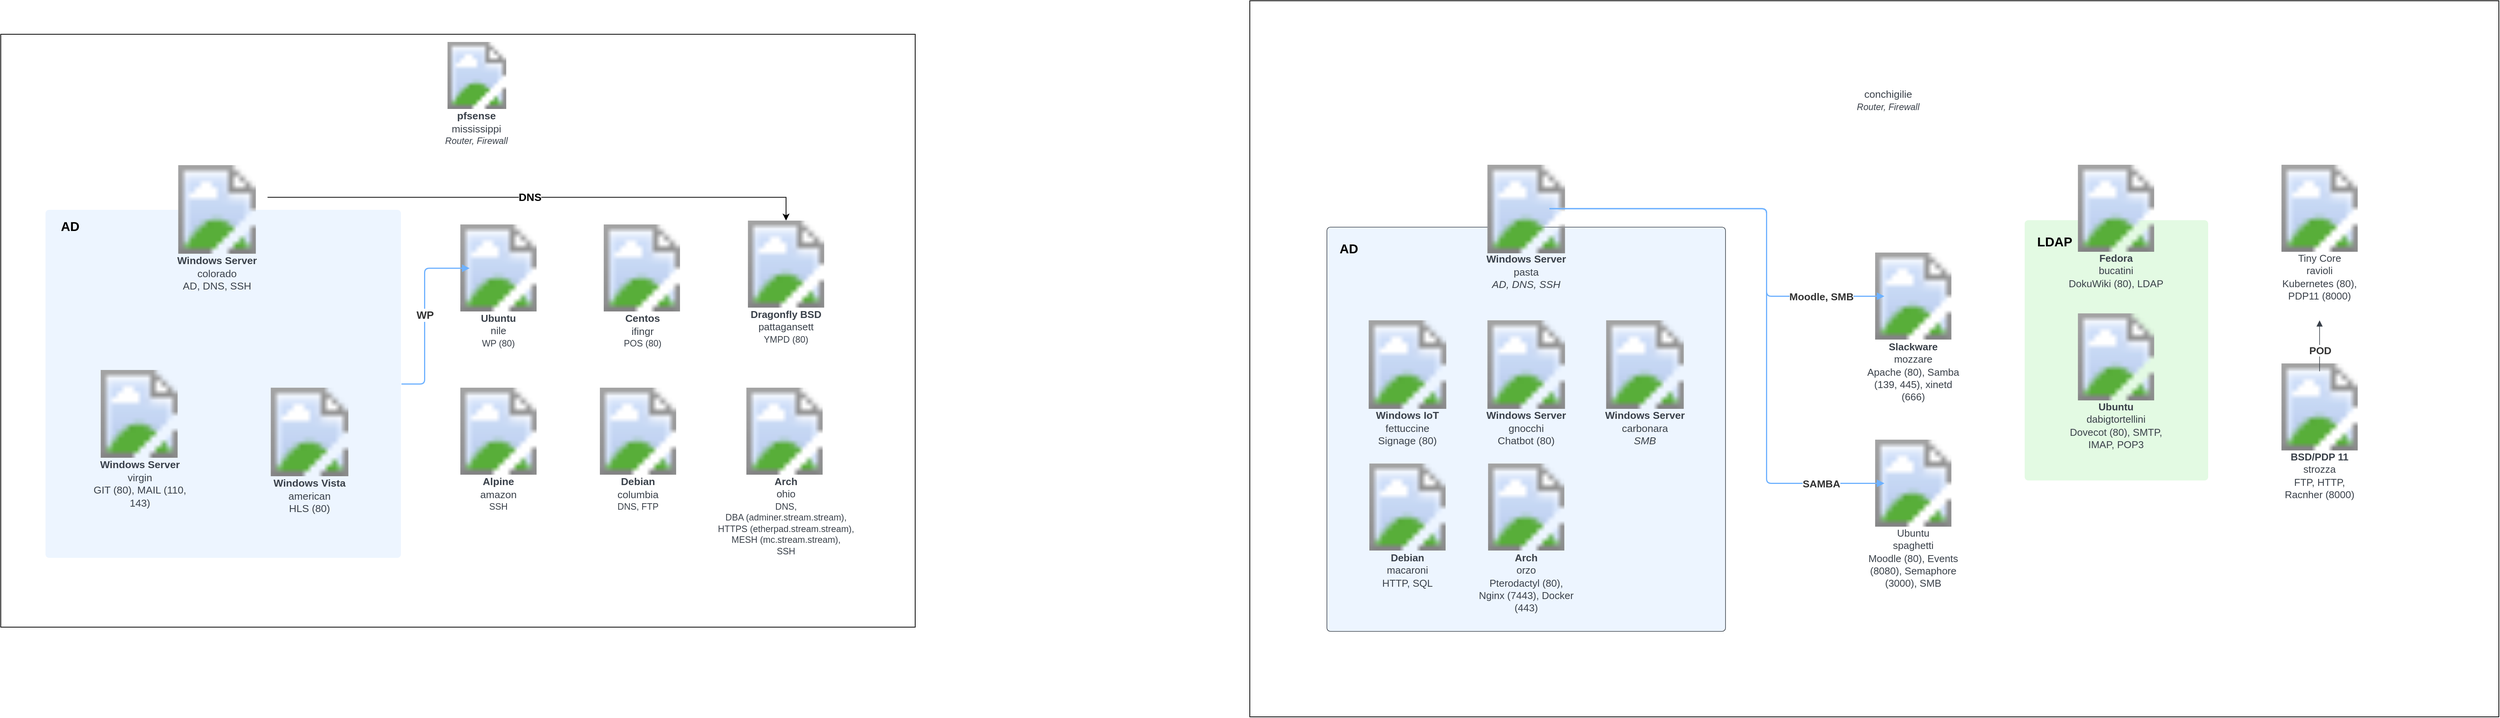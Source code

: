 <mxfile version="24.1.0" type="google">
  <diagram name="Page-1" id="l1MYKwUFl0Tak1yYC2Sv">
    <mxGraphModel grid="1" page="1" gridSize="10" guides="1" tooltips="1" connect="1" arrows="1" fold="1" pageScale="1" pageWidth="850" pageHeight="1100" math="0" shadow="0">
      <root>
        <mxCell id="0" />
        <mxCell id="1" parent="0" />
        <mxCell id="mIm6EUIqGohMJxI4sFbM-123" value="" style="rounded=0;whiteSpace=wrap;html=1;" vertex="1" parent="1">
          <mxGeometry x="1800" y="40" width="1620" height="930" as="geometry" />
        </mxCell>
        <mxCell id="mIm6EUIqGohMJxI4sFbM-73" value="" style="rounded=0;whiteSpace=wrap;html=1;" vertex="1" parent="1">
          <mxGeometry x="180" y="83.5" width="1186" height="770" as="geometry" />
        </mxCell>
        <mxCell id="mIm6EUIqGohMJxI4sFbM-37" value="" style="html=1;overflow=block;blockSpacing=1;whiteSpace=wrap;fontSize=13;spacing=3.8;strokeColor=#unset;fillOpacity=100;rounded=1;absoluteArcSize=1;arcSize=9;fillColor=#edf5ff;strokeWidth=NaN;lucidId=cGmmUb.Q~lMB;" vertex="1" parent="1">
          <mxGeometry x="238" y="311.5" width="461" height="452" as="geometry" />
        </mxCell>
        <mxCell id="EW_ezvBBB1lhQJqXOlaR-1" style="edgeStyle=orthogonalEdgeStyle;rounded=0;orthogonalLoop=1;jettySize=auto;html=1;exitX=1;exitY=0.25;exitDx=0;exitDy=0;entryX=0.5;entryY=0;entryDx=0;entryDy=0;" edge="1" parent="1" source="mIm6EUIqGohMJxI4sFbM-38" target="mIm6EUIqGohMJxI4sFbM-51">
          <mxGeometry relative="1" as="geometry" />
        </mxCell>
        <mxCell id="EW_ezvBBB1lhQJqXOlaR-2" value="&lt;b&gt;&lt;font style=&quot;font-size: 14px;&quot;&gt;DNS&lt;/font&gt;&lt;/b&gt;" style="edgeLabel;html=1;align=center;verticalAlign=middle;resizable=0;points=[];" connectable="0" vertex="1" parent="EW_ezvBBB1lhQJqXOlaR-1">
          <mxGeometry x="0.204" y="1" relative="1" as="geometry">
            <mxPoint x="-83" as="offset" />
          </mxGeometry>
        </mxCell>
        <mxCell id="mIm6EUIqGohMJxI4sFbM-38" value="" style="group;dropTarget=0;pointerEvents=0;" vertex="1" parent="1">
          <mxGeometry x="395" y="253.5" width="131" height="167" as="geometry" />
        </mxCell>
        <mxCell id="mIm6EUIqGohMJxI4sFbM-39" value="" style="html=1;overflow=block;blockSpacing=1;whiteSpace=wrap;shape=image;fontSize=13;spacing=0;strokeColor=none;strokeOpacity=100;strokeWidth=0;image=https://images.lucid.app/images/dc021154-a30a-4937-96f8-0cad16ae47d5/content;lucidId=B6lmZ5Xwj5A8;" vertex="1" parent="mIm6EUIqGohMJxI4sFbM-38">
          <mxGeometry width="131" height="115" as="geometry" />
        </mxCell>
        <mxCell id="mIm6EUIqGohMJxI4sFbM-40" value="&lt;div style=&quot;display: flex; justify-content: center; text-align: center; align-items: baseline; font-size: 0; line-height: 1.25;margin-top: -2px;&quot;&gt;&lt;span&gt;&lt;span style=&quot;font-size:13.3px;color:#3a414a;font-weight: bold;&quot;&gt;Windows Server&lt;/span&gt;&lt;span style=&quot;font-size:13.3px;color:#3a414a;&quot;&gt;&#xa;colorado&#xa;AD, DNS, SSH&lt;/span&gt;&lt;/span&gt;&lt;/div&gt;" style="html=1;overflow=block;blockSpacing=1;whiteSpace=wrap;fontSize=13;spacing=3.8;verticalAlign=top;strokeOpacity=0;fillOpacity=0;rounded=1;absoluteArcSize=1;arcSize=9;fillColor=#ffffff;strokeWidth=0.8;lucidId=B6lmOZY2hq~y;" vertex="1" parent="mIm6EUIqGohMJxI4sFbM-38">
          <mxGeometry y="115" width="131" height="52" as="geometry" />
        </mxCell>
        <mxCell id="mIm6EUIqGohMJxI4sFbM-41" value="" style="group;dropTarget=0;pointerEvents=0;" vertex="1" parent="1">
          <mxGeometry x="760" y="542.5" width="131" height="161" as="geometry" />
        </mxCell>
        <mxCell id="mIm6EUIqGohMJxI4sFbM-42" value="" style="html=1;overflow=block;blockSpacing=1;whiteSpace=wrap;shape=image;fontSize=13;spacing=0;strokeColor=none;strokeOpacity=100;strokeWidth=0;image=https://images.lucid.app/images/91c4b6ea-997c-4d07-97c4-81079ea82faa/content;lucidId=H6lmYAxgV47b;" vertex="1" parent="mIm6EUIqGohMJxI4sFbM-41">
          <mxGeometry width="131" height="113" as="geometry" />
        </mxCell>
        <mxCell id="mIm6EUIqGohMJxI4sFbM-43" value="&lt;div style=&quot;display: flex; justify-content: center; text-align: center; align-items: baseline; font-size: 0; line-height: 1.25;margin-top: -2px;&quot;&gt;&lt;span&gt;&lt;span style=&quot;font-size:13.3px;color:#3a414a;font-weight: bold;&quot;&gt;Alpine&lt;/span&gt;&lt;span style=&quot;font-size:13.3px;color:#3a414a;&quot;&gt;&#xa;amazon&#xa;&lt;/span&gt;&lt;span style=&quot;font-size:11.7px;color:#3a414a;&quot;&gt;SSH&lt;/span&gt;&lt;/span&gt;&lt;/div&gt;" style="html=1;overflow=block;blockSpacing=1;whiteSpace=wrap;fontSize=13;spacing=3.8;verticalAlign=top;strokeOpacity=0;fillOpacity=0;rounded=1;absoluteArcSize=1;arcSize=9;fillColor=#ffffff;strokeWidth=0.8;lucidId=H6lm44Lu8xfH;" vertex="1" parent="mIm6EUIqGohMJxI4sFbM-41">
          <mxGeometry x="25" y="113" width="81" height="48" as="geometry" />
        </mxCell>
        <mxCell id="mIm6EUIqGohMJxI4sFbM-44" value="" style="group;dropTarget=0;pointerEvents=0;" vertex="1" parent="1">
          <mxGeometry x="515" y="542.5" width="131" height="167" as="geometry" />
        </mxCell>
        <mxCell id="mIm6EUIqGohMJxI4sFbM-45" value="" style="html=1;overflow=block;blockSpacing=1;whiteSpace=wrap;shape=image;fontSize=13;spacing=0;strokeColor=none;strokeOpacity=100;strokeWidth=0;image=https://images.lucid.app/images/dc021154-a30a-4937-96f8-0cad16ae47d5/content;lucidId=o-lmshg_1yND;" vertex="1" parent="mIm6EUIqGohMJxI4sFbM-44">
          <mxGeometry width="131" height="115" as="geometry" />
        </mxCell>
        <mxCell id="mIm6EUIqGohMJxI4sFbM-46" value="&lt;div style=&quot;display: flex; justify-content: center; text-align: center; align-items: baseline; font-size: 0; line-height: 1.25;margin-top: -2px;&quot;&gt;&lt;span&gt;&lt;span style=&quot;font-size:13.3px;color:#3a414a;font-weight: bold;&quot;&gt;Windows Vista&lt;/span&gt;&lt;span style=&quot;font-size:13.3px;color:#3a414a;&quot;&gt;&#xa;american&#xa;HLS (80)&lt;/span&gt;&lt;/span&gt;&lt;/div&gt;" style="html=1;overflow=block;blockSpacing=1;whiteSpace=wrap;fontSize=13;spacing=3.8;verticalAlign=top;strokeOpacity=0;fillOpacity=0;rounded=1;absoluteArcSize=1;arcSize=9;fillColor=#ffffff;strokeWidth=0.8;lucidId=o-lmY.aB.jDT;" vertex="1" parent="mIm6EUIqGohMJxI4sFbM-44">
          <mxGeometry y="115" width="131" height="52" as="geometry" />
        </mxCell>
        <mxCell id="mIm6EUIqGohMJxI4sFbM-47" value="" style="group;dropTarget=0;pointerEvents=0;" vertex="1" parent="1">
          <mxGeometry x="293" y="519.5" width="135" height="184" as="geometry" />
        </mxCell>
        <mxCell id="mIm6EUIqGohMJxI4sFbM-48" value="" style="html=1;overflow=block;blockSpacing=1;whiteSpace=wrap;shape=image;fontSize=13;spacing=0;strokeColor=none;strokeOpacity=100;strokeWidth=0;image=https://images.lucid.app/images/dc021154-a30a-4937-96f8-0cad16ae47d5/content;lucidId=f_lmRfd5PY4q;" vertex="1" parent="mIm6EUIqGohMJxI4sFbM-47">
          <mxGeometry x="1" width="131" height="114" as="geometry" />
        </mxCell>
        <mxCell id="mIm6EUIqGohMJxI4sFbM-49" value="&lt;div style=&quot;display: flex; justify-content: center; text-align: center; align-items: baseline; font-size: 0; line-height: 1.25;margin-top: -2px;&quot;&gt;&lt;span&gt;&lt;span style=&quot;font-size:13.3px;color:#3a414a;font-weight: bold;&quot;&gt;Windows Server&lt;/span&gt;&lt;span style=&quot;font-size:13.3px;color:#3a414a;&quot;&gt;&#xa;virgin&#xa;GIT (80), MAIL (110, 143)&lt;/span&gt;&lt;/span&gt;&lt;/div&gt;" style="html=1;overflow=block;blockSpacing=1;whiteSpace=wrap;fontSize=13;spacing=3.8;verticalAlign=top;strokeOpacity=0;fillOpacity=0;rounded=1;absoluteArcSize=1;arcSize=9;fillColor=#ffffff;strokeWidth=0.8;lucidId=f_lmMNOt8sT.;" vertex="1" parent="mIm6EUIqGohMJxI4sFbM-47">
          <mxGeometry y="114" width="135" height="70" as="geometry" />
        </mxCell>
        <mxCell id="mIm6EUIqGohMJxI4sFbM-50" value="" style="group;dropTarget=0;pointerEvents=0;" vertex="1" parent="1">
          <mxGeometry x="1133" y="325.5" width="131" height="161" as="geometry" />
        </mxCell>
        <mxCell id="mIm6EUIqGohMJxI4sFbM-51" value="" style="html=1;overflow=block;blockSpacing=1;whiteSpace=wrap;shape=image;fontSize=13;spacing=0;strokeColor=none;strokeOpacity=100;strokeWidth=0;image=https://images.lucid.app/images/91c4b6ea-997c-4d07-97c4-81079ea82faa/content;lucidId=wdmmYmO8Vi_E;" vertex="1" parent="mIm6EUIqGohMJxI4sFbM-50">
          <mxGeometry width="131" height="113" as="geometry" />
        </mxCell>
        <mxCell id="mIm6EUIqGohMJxI4sFbM-52" value="&lt;div style=&quot;display: flex; justify-content: center; text-align: center; align-items: baseline; font-size: 0; line-height: 1.25;margin-top: -2px;&quot;&gt;&lt;span&gt;&lt;span style=&quot;font-size:13px;color:#3a414a;font-weight: bold;&quot;&gt;Dragonfly BSD&lt;/span&gt;&lt;span style=&quot;font-size:13px;color:#3a414a;&quot;&gt;&#xa;pattagansett&#xa;&lt;/span&gt;&lt;span style=&quot;font-size:11.7px;color:#3a414a;&quot;&gt;YMPD (80)&lt;/span&gt;&lt;/span&gt;&lt;/div&gt;" style="html=1;overflow=block;blockSpacing=1;whiteSpace=wrap;fontSize=13;spacing=3.8;verticalAlign=top;strokeOpacity=0;fillOpacity=0;rounded=1;absoluteArcSize=1;arcSize=9;fillColor=#ffffff;strokeWidth=0.8;lucidId=wdmm5~8r8KX8;" vertex="1" parent="mIm6EUIqGohMJxI4sFbM-50">
          <mxGeometry y="113" width="131" height="48" as="geometry" />
        </mxCell>
        <mxCell id="mIm6EUIqGohMJxI4sFbM-53" value="" style="group;dropTarget=0;pointerEvents=0;" vertex="1" parent="1">
          <mxGeometry x="760" y="330.5" width="131" height="167" as="geometry" />
        </mxCell>
        <mxCell id="mIm6EUIqGohMJxI4sFbM-54" value="" style="html=1;overflow=block;blockSpacing=1;whiteSpace=wrap;shape=image;fontSize=13;spacing=0;strokeColor=none;strokeOpacity=100;strokeWidth=0;image=https://images.lucid.app/images/91c4b6ea-997c-4d07-97c4-81079ea82faa/content;lucidId=xemmIetVT-po;" vertex="1" parent="mIm6EUIqGohMJxI4sFbM-53">
          <mxGeometry width="131" height="113" as="geometry" />
        </mxCell>
        <mxCell id="mIm6EUIqGohMJxI4sFbM-55" value="&lt;div style=&quot;display: flex; justify-content: center; text-align: center; align-items: baseline; font-size: 0; line-height: 1.25;margin-top: -2px;&quot;&gt;&lt;span&gt;&lt;span style=&quot;font-size:13px;color:#3a414a;font-weight: bold;&quot;&gt;Ubuntu&lt;/span&gt;&lt;span style=&quot;font-size:13px;color:#3a414a;&quot;&gt;&#xa;nile&#xa;&lt;/span&gt;&lt;span style=&quot;font-size:11.7px;color:#3a414a;&quot;&gt;WP (80)&lt;/span&gt;&lt;/span&gt;&lt;/div&gt;" style="html=1;overflow=block;blockSpacing=1;whiteSpace=wrap;fontSize=13;spacing=3.8;verticalAlign=top;strokeOpacity=0;fillOpacity=0;rounded=1;absoluteArcSize=1;arcSize=9;fillColor=#ffffff;strokeWidth=0.8;lucidId=xemmTdn5TXJ3;" vertex="1" parent="mIm6EUIqGohMJxI4sFbM-53">
          <mxGeometry y="113" width="131" height="54" as="geometry" />
        </mxCell>
        <mxCell id="mIm6EUIqGohMJxI4sFbM-56" value="" style="group;dropTarget=0;pointerEvents=0;" vertex="1" parent="1">
          <mxGeometry x="1106" y="542.5" width="185" height="217" as="geometry" />
        </mxCell>
        <mxCell id="mIm6EUIqGohMJxI4sFbM-57" value="" style="html=1;overflow=block;blockSpacing=1;whiteSpace=wrap;shape=image;fontSize=13;spacing=0;strokeColor=none;strokeOpacity=100;strokeWidth=0;image=https://images.lucid.app/images/91c4b6ea-997c-4d07-97c4-81079ea82faa/content;lucidId=fhmmyk5zoMrJ;" vertex="1" parent="mIm6EUIqGohMJxI4sFbM-56">
          <mxGeometry x="25" width="131" height="113" as="geometry" />
        </mxCell>
        <mxCell id="mIm6EUIqGohMJxI4sFbM-58" value="&lt;div style=&quot;display: flex; justify-content: center; text-align: center; align-items: baseline; font-size: 0; line-height: 1.25;margin-top: -2px;&quot;&gt;&lt;span&gt;&lt;span style=&quot;font-size:13px;color:#3a414a;font-weight: bold;&quot;&gt;Arch&lt;/span&gt;&lt;span style=&quot;font-size:13px;color:#3a414a;&quot;&gt;&#xa;ohio&#xa;&lt;/span&gt;&lt;span style=&quot;font-size:11.7px;color:#3a414a;&quot;&gt;DNS, &#xa;DBA (adminer.stream.stream),&#xa;HTTPS (etherpad.stream.stream),&#xa;MESH (mc.stream.stream),&#xa;SSH&lt;/span&gt;&lt;/span&gt;&lt;/div&gt;" style="html=1;overflow=block;blockSpacing=1;whiteSpace=wrap;fontSize=13;spacing=3.8;verticalAlign=top;strokeOpacity=0;fillOpacity=0;rounded=1;absoluteArcSize=1;arcSize=9;fillColor=#ffffff;strokeWidth=0.8;lucidId=fhmmklP7y3FV;" vertex="1" parent="mIm6EUIqGohMJxI4sFbM-56">
          <mxGeometry y="113" width="185" height="104" as="geometry" />
        </mxCell>
        <mxCell id="mIm6EUIqGohMJxI4sFbM-59" value="" style="group;dropTarget=0;pointerEvents=0;" vertex="1" parent="1">
          <mxGeometry x="941" y="542.5" width="131" height="161" as="geometry" />
        </mxCell>
        <mxCell id="mIm6EUIqGohMJxI4sFbM-60" value="" style="html=1;overflow=block;blockSpacing=1;whiteSpace=wrap;shape=image;fontSize=13;spacing=0;strokeColor=none;strokeOpacity=100;strokeWidth=0;image=https://images.lucid.app/images/91c4b6ea-997c-4d07-97c4-81079ea82faa/content;lucidId=PjmmM5_0Nb3F;" vertex="1" parent="mIm6EUIqGohMJxI4sFbM-59">
          <mxGeometry width="131" height="113" as="geometry" />
        </mxCell>
        <mxCell id="mIm6EUIqGohMJxI4sFbM-61" value="&lt;div style=&quot;display: flex; justify-content: center; text-align: center; align-items: baseline; font-size: 0; line-height: 1.25;margin-top: -2px;&quot;&gt;&lt;span&gt;&lt;span style=&quot;font-size:13.3px;color:#3a414a;font-weight: bold;&quot;&gt;Debian&lt;/span&gt;&lt;span style=&quot;font-size:13.3px;color:#3a414a;&quot;&gt;&#xa;columbia&#xa;&lt;/span&gt;&lt;span style=&quot;font-size:11.7px;color:#3a414a;&quot;&gt;DNS, FTP&#xa;&lt;/span&gt;&lt;/span&gt;&lt;/div&gt;" style="html=1;overflow=block;blockSpacing=1;whiteSpace=wrap;fontSize=13;spacing=3.8;verticalAlign=top;strokeOpacity=0;fillOpacity=0;rounded=1;absoluteArcSize=1;arcSize=9;fillColor=#ffffff;strokeWidth=0.8;lucidId=Pjmm7CX~xBqY;" vertex="1" parent="mIm6EUIqGohMJxI4sFbM-59">
          <mxGeometry x="25" y="113" width="81" height="48" as="geometry" />
        </mxCell>
        <mxCell id="mIm6EUIqGohMJxI4sFbM-62" value="" style="group;dropTarget=0;pointerEvents=0;" vertex="1" parent="1">
          <mxGeometry x="946" y="330.5" width="131" height="165" as="geometry" />
        </mxCell>
        <mxCell id="mIm6EUIqGohMJxI4sFbM-63" value="" style="html=1;overflow=block;blockSpacing=1;whiteSpace=wrap;shape=image;fontSize=13;spacing=0;strokeColor=none;strokeOpacity=100;strokeWidth=0;image=https://images.lucid.app/images/91c4b6ea-997c-4d07-97c4-81079ea82faa/content;lucidId=Vkmm6EN2Of~O;" vertex="1" parent="mIm6EUIqGohMJxI4sFbM-62">
          <mxGeometry width="131" height="113" as="geometry" />
        </mxCell>
        <mxCell id="mIm6EUIqGohMJxI4sFbM-64" value="&lt;div style=&quot;display: flex; justify-content: center; text-align: center; align-items: baseline; font-size: 0; line-height: 1.25;margin-top: -2px;&quot;&gt;&lt;span&gt;&lt;span style=&quot;font-size:13.3px;color:#3a414a;font-weight: bold;&quot;&gt;Centos&lt;/span&gt;&lt;span style=&quot;font-size:13.3px;color:#3a414a;&quot;&gt;&#xa;ifingr&#xa;&lt;/span&gt;&lt;span style=&quot;font-size:11.7px;color:#3a414a;&quot;&gt;POS (80)&#xa;&lt;/span&gt;&lt;/span&gt;&lt;/div&gt;" style="html=1;overflow=block;blockSpacing=1;whiteSpace=wrap;fontSize=13;spacing=3.8;verticalAlign=top;strokeOpacity=0;fillOpacity=0;rounded=1;absoluteArcSize=1;arcSize=9;fillColor=#ffffff;strokeWidth=0.8;lucidId=VkmmVUXtPqTQ;" vertex="1" parent="mIm6EUIqGohMJxI4sFbM-62">
          <mxGeometry x="26" y="113" width="81" height="52" as="geometry" />
        </mxCell>
        <mxCell id="mIm6EUIqGohMJxI4sFbM-65" value="" style="html=1;jettySize=18;whiteSpace=wrap;overflow=block;blockSpacing=1;fontSize=13;strokeColor=#6db1ff;strokeOpacity=100;strokeWidth=1.5;rounded=1;arcSize=12;edgeStyle=orthogonalEdgeStyle;startArrow=none;endArrow=block;endFill=1;exitX=1.001;exitY=0.5;exitPerimeter=0;entryX=0.213;entryY=0.501;entryPerimeter=0;lucidId=jHmmpaZmotzS;" edge="1" parent="1" source="mIm6EUIqGohMJxI4sFbM-37" target="mIm6EUIqGohMJxI4sFbM-54">
          <mxGeometry width="100" height="100" relative="1" as="geometry">
            <Array as="points" />
          </mxGeometry>
        </mxCell>
        <mxCell id="mIm6EUIqGohMJxI4sFbM-66" value="&lt;font style=&quot;font-size: 14px;&quot;&gt;WP&lt;/font&gt;" style="text;html=1;resizable=0;labelBackgroundColor=default;align=center;verticalAlign=middle;fontStyle=1;fontColor=#333333;fontSize=13.3;" vertex="1" parent="mIm6EUIqGohMJxI4sFbM-65">
          <mxGeometry relative="1" as="geometry" />
        </mxCell>
        <mxCell id="mIm6EUIqGohMJxI4sFbM-67" value="AD" style="html=1;overflow=block;blockSpacing=1;whiteSpace=wrap;fontSize=16.7;fontStyle=1;spacing=3.8;strokeOpacity=0;fillOpacity=0;rounded=1;absoluteArcSize=1;arcSize=9;fillColor=#ffffff;strokeWidth=NaN;lucidId=zJmmRtTm_c3-;" vertex="1" parent="1">
          <mxGeometry x="180" y="311.5" width="180" height="45" as="geometry" />
        </mxCell>
        <mxCell id="mIm6EUIqGohMJxI4sFbM-70" value="" style="group;dropTarget=0;pointerEvents=0;" vertex="1" parent="1">
          <mxGeometry x="729" y="93.5" width="137" height="161" as="geometry" />
        </mxCell>
        <mxCell id="mIm6EUIqGohMJxI4sFbM-71" value="&lt;div style=&quot;display: flex; justify-content: center; text-align: center; align-items: baseline; font-size: 0; line-height: 1.25;margin-top: -2px;&quot;&gt;&lt;span&gt;&lt;span style=&quot;font-size:13.3px;color:#3a414a;font-weight: bold;&quot;&gt;pfsense&lt;/span&gt;&lt;span style=&quot;font-size:13.3px;color:#3a414a;&quot;&gt;&#xa;mississippi&#xa;&lt;/span&gt;&lt;span style=&quot;font-size:11.7px;color:#3a414a;font-style: italic;&quot;&gt;Router, Firewall&lt;/span&gt;&lt;/span&gt;&lt;/div&gt;" style="html=1;overflow=block;blockSpacing=1;whiteSpace=wrap;fontSize=13;spacing=3.8;verticalAlign=top;strokeOpacity=0;fillOpacity=0;rounded=1;absoluteArcSize=1;arcSize=9;fillColor=#ffffff;strokeWidth=0.8;lucidId=M_mmJrq~gnT0;" vertex="1" parent="mIm6EUIqGohMJxI4sFbM-70">
          <mxGeometry x="19" y="87" width="98" height="74" as="geometry" />
        </mxCell>
        <mxCell id="mIm6EUIqGohMJxI4sFbM-72" value="" style="html=1;overflow=block;blockSpacing=1;whiteSpace=wrap;shape=image;fontSize=13;spacing=0;strokeColor=none;strokeOpacity=100;rounded=1;absoluteArcSize=1;arcSize=9;strokeWidth=0;image=https://images.lucid.app/images/3e38f38b-11e7-4189-be11-bf9062a2b847/content;lucidId=M_mmfb_oXvrs;" vertex="1" parent="mIm6EUIqGohMJxI4sFbM-70">
          <mxGeometry width="137" height="87" as="geometry" />
        </mxCell>
        <mxCell id="mIm6EUIqGohMJxI4sFbM-74" value="" style="html=1;overflow=block;blockSpacing=1;whiteSpace=wrap;fontSize=13;spacing=3.8;strokeColor=#unset;fillOpacity=100;rounded=1;absoluteArcSize=1;arcSize=9;fillColor=#e3fae3;strokeWidth=NaN;lucidId=FEmm6y7hGq_v;" vertex="1" parent="1">
          <mxGeometry x="2805" y="325" width="238" height="338" as="geometry" />
        </mxCell>
        <mxCell id="mIm6EUIqGohMJxI4sFbM-75" value="" style="html=1;overflow=block;blockSpacing=1;whiteSpace=wrap;fontSize=13;spacing=3.8;strokeColor=#3a414a;strokeOpacity=100;fillOpacity=100;rounded=1;absoluteArcSize=1;arcSize=9;fillColor=#edf5ff;strokeWidth=0.8;lucidId=VzmmEvP9SEmL;" vertex="1" parent="1">
          <mxGeometry x="1900" y="334" width="517" height="525" as="geometry" />
        </mxCell>
        <mxCell id="mIm6EUIqGohMJxI4sFbM-76" value="" style="group;dropTarget=0;pointerEvents=0;" vertex="1" parent="1">
          <mxGeometry x="2093" y="253" width="131" height="185" as="geometry" />
        </mxCell>
        <mxCell id="mIm6EUIqGohMJxI4sFbM-77" value="" style="html=1;overflow=block;blockSpacing=1;whiteSpace=wrap;shape=image;fontSize=13;spacing=0;strokeColor=none;strokeOpacity=100;strokeWidth=0;image=https://images.lucid.app/images/dc021154-a30a-4937-96f8-0cad16ae47d5/content;lucidId=4hmm.jIkN1VH;" vertex="1" parent="mIm6EUIqGohMJxI4sFbM-76">
          <mxGeometry width="131" height="115" as="geometry" />
        </mxCell>
        <mxCell id="mIm6EUIqGohMJxI4sFbM-78" value="&lt;div style=&quot;display: flex; justify-content: center; text-align: center; align-items: baseline; font-size: 0; line-height: 1.25;margin-top: -2px;&quot;&gt;&lt;span&gt;&lt;span style=&quot;font-size:13.3px;color:#3a414a;font-weight: bold;&quot;&gt;Windows Server&lt;/span&gt;&lt;span style=&quot;font-size:13.3px;color:#3a414a;&quot;&gt;&#xa;pasta&#xa;&lt;/span&gt;&lt;span style=&quot;font-size:13.3px;color:#3a414a;font-style: italic;&quot;&gt;AD, DNS, SSH&lt;/span&gt;&lt;/span&gt;&lt;/div&gt;" style="html=1;overflow=block;blockSpacing=1;whiteSpace=wrap;fontSize=13;spacing=3.8;verticalAlign=top;strokeOpacity=0;fillOpacity=0;rounded=1;absoluteArcSize=1;arcSize=9;fillColor=#ffffff;strokeWidth=0.8;lucidId=4hmm0pjtilUN;" vertex="1" parent="mIm6EUIqGohMJxI4sFbM-76">
          <mxGeometry y="114" width="131" height="71" as="geometry" />
        </mxCell>
        <mxCell id="mIm6EUIqGohMJxI4sFbM-79" value="" style="group;dropTarget=0;pointerEvents=0;" vertex="1" parent="1">
          <mxGeometry x="2247" y="455" width="131" height="186" as="geometry" />
        </mxCell>
        <mxCell id="mIm6EUIqGohMJxI4sFbM-80" value="" style="html=1;overflow=block;blockSpacing=1;whiteSpace=wrap;shape=image;fontSize=13;spacing=0;strokeColor=none;strokeOpacity=100;strokeWidth=0;image=https://images.lucid.app/images/dc021154-a30a-4937-96f8-0cad16ae47d5/content;lucidId=rimml9hjy9NN;" vertex="1" parent="mIm6EUIqGohMJxI4sFbM-79">
          <mxGeometry width="131" height="115" as="geometry" />
        </mxCell>
        <mxCell id="mIm6EUIqGohMJxI4sFbM-81" value="&lt;div style=&quot;display: flex; justify-content: center; text-align: center; align-items: baseline; font-size: 0; line-height: 1.25;margin-top: -2px;&quot;&gt;&lt;span&gt;&lt;span style=&quot;font-size:13.3px;color:#3a414a;font-weight: bold;&quot;&gt;Windows Server&lt;/span&gt;&lt;span style=&quot;font-size:13.3px;color:#3a414a;&quot;&gt;&#xa;carbonara&#xa;&lt;/span&gt;&lt;span style=&quot;font-size:13.3px;color:#3a414a;font-style: italic;&quot;&gt;SMB&lt;/span&gt;&lt;/span&gt;&lt;/div&gt;" style="html=1;overflow=block;blockSpacing=1;whiteSpace=wrap;fontSize=13;spacing=3.8;verticalAlign=top;strokeOpacity=0;fillOpacity=0;rounded=1;absoluteArcSize=1;arcSize=9;fillColor=#ffffff;strokeWidth=0.8;lucidId=rimm3CN9BfQX;" vertex="1" parent="mIm6EUIqGohMJxI4sFbM-79">
          <mxGeometry y="115" width="131" height="71" as="geometry" />
        </mxCell>
        <mxCell id="mIm6EUIqGohMJxI4sFbM-82" value="" style="group;dropTarget=0;pointerEvents=0;" vertex="1" parent="1">
          <mxGeometry x="1939" y="455" width="131" height="186" as="geometry" />
        </mxCell>
        <mxCell id="mIm6EUIqGohMJxI4sFbM-83" value="" style="html=1;overflow=block;blockSpacing=1;whiteSpace=wrap;shape=image;fontSize=13;spacing=0;strokeColor=none;strokeOpacity=100;strokeWidth=0;image=https://images.lucid.app/images/dc021154-a30a-4937-96f8-0cad16ae47d5/content;lucidId=Oimm8zsHiZA8;" vertex="1" parent="mIm6EUIqGohMJxI4sFbM-82">
          <mxGeometry width="131" height="115" as="geometry" />
        </mxCell>
        <mxCell id="mIm6EUIqGohMJxI4sFbM-84" value="&lt;div style=&quot;display: flex; justify-content: center; text-align: center; align-items: baseline; font-size: 0; line-height: 1.25;margin-top: -2px;&quot;&gt;&lt;span&gt;&lt;span style=&quot;font-size:13.3px;color:#3a414a;font-weight: bold;&quot;&gt;Windows IoT&lt;/span&gt;&lt;span style=&quot;font-size:13.3px;color:#3a414a;&quot;&gt;&#xa;fettuccine&#xa;Signage (80)&lt;/span&gt;&lt;/span&gt;&lt;/div&gt;" style="html=1;overflow=block;blockSpacing=1;whiteSpace=wrap;fontSize=13;spacing=3.8;verticalAlign=top;strokeOpacity=0;fillOpacity=0;rounded=1;absoluteArcSize=1;arcSize=9;fillColor=#ffffff;strokeWidth=0.8;lucidId=OimmpCLIm5mn;" vertex="1" parent="mIm6EUIqGohMJxI4sFbM-82">
          <mxGeometry y="115" width="131" height="71" as="geometry" />
        </mxCell>
        <mxCell id="mIm6EUIqGohMJxI4sFbM-85" value="" style="group;dropTarget=0;pointerEvents=0;" vertex="1" parent="1">
          <mxGeometry x="2093" y="455" width="131" height="186" as="geometry" />
        </mxCell>
        <mxCell id="mIm6EUIqGohMJxI4sFbM-86" value="" style="html=1;overflow=block;blockSpacing=1;whiteSpace=wrap;shape=image;fontSize=13;spacing=0;strokeColor=none;strokeOpacity=100;strokeWidth=0;image=https://images.lucid.app/images/dc021154-a30a-4937-96f8-0cad16ae47d5/content;lucidId=ajmmTZeZ3Z05;" vertex="1" parent="mIm6EUIqGohMJxI4sFbM-85">
          <mxGeometry width="131" height="115" as="geometry" />
        </mxCell>
        <mxCell id="mIm6EUIqGohMJxI4sFbM-87" value="&lt;div style=&quot;display: flex; justify-content: center; text-align: center; align-items: baseline; font-size: 0; line-height: 1.25;margin-top: -2px;&quot;&gt;&lt;span&gt;&lt;span style=&quot;font-size:13.3px;color:#3a414a;font-weight: bold;&quot;&gt;Windows Server&lt;/span&gt;&lt;span style=&quot;font-size:13.3px;color:#3a414a;&quot;&gt;&#xa;gnocchi&#xa;Chatbot (80)&lt;/span&gt;&lt;/span&gt;&lt;/div&gt;" style="html=1;overflow=block;blockSpacing=1;whiteSpace=wrap;fontSize=13;spacing=3.8;verticalAlign=top;strokeOpacity=0;fillOpacity=0;rounded=1;absoluteArcSize=1;arcSize=9;fillColor=#ffffff;strokeWidth=0.8;lucidId=ajmmjqrdMK2m;" vertex="1" parent="mIm6EUIqGohMJxI4sFbM-85">
          <mxGeometry y="115" width="131" height="71" as="geometry" />
        </mxCell>
        <mxCell id="mIm6EUIqGohMJxI4sFbM-88" value="" style="group;dropTarget=0;pointerEvents=0;" vertex="1" parent="1">
          <mxGeometry x="2560" y="48" width="137" height="160" as="geometry" />
        </mxCell>
        <mxCell id="mIm6EUIqGohMJxI4sFbM-89" value="&lt;div style=&quot;display: flex; justify-content: center; text-align: center; align-items: baseline; font-size: 0; line-height: 1.25;margin-top: -2px;&quot;&gt;&lt;span&gt;&lt;span style=&quot;font-size:13.3px;color:#3a414a;&quot;&gt;conchigilie&#xa;&lt;/span&gt;&lt;span style=&quot;font-size:11.7px;color:#3a414a;font-style: italic;&quot;&gt;Router, Firewall&lt;/span&gt;&lt;/span&gt;&lt;/div&gt;" style="html=1;overflow=block;blockSpacing=1;whiteSpace=wrap;fontSize=13;spacing=3.8;verticalAlign=top;strokeOpacity=0;fillOpacity=0;rounded=1;absoluteArcSize=1;arcSize=9;fillColor=#ffffff;strokeWidth=0.8;lucidId=0-lmYd_jYCM-;" vertex="1" parent="mIm6EUIqGohMJxI4sFbM-88">
          <mxGeometry x="19" y="105" width="98" height="55" as="geometry" />
        </mxCell>
        <mxCell id="mIm6EUIqGohMJxI4sFbM-90" value="" style="html=1;overflow=block;blockSpacing=1;whiteSpace=wrap;shape=image;fontSize=13;spacing=0;strokeColor=none;strokeOpacity=100;rounded=1;absoluteArcSize=1;arcSize=9;strokeWidth=0;image=https://images.lucid.app/images/3e38f38b-11e7-4189-be11-bf9062a2b847/content;imageAspect=0;lucidId=Famm_JxELyMH;" vertex="1" parent="mIm6EUIqGohMJxI4sFbM-88">
          <mxGeometry width="137" height="137" as="geometry" />
        </mxCell>
        <mxCell id="mIm6EUIqGohMJxI4sFbM-91" value="" style="group;dropTarget=0;pointerEvents=0;" vertex="1" parent="1">
          <mxGeometry x="3122" y="511" width="131" height="186" as="geometry" />
        </mxCell>
        <mxCell id="mIm6EUIqGohMJxI4sFbM-92" value="" style="html=1;overflow=block;blockSpacing=1;whiteSpace=wrap;shape=image;fontSize=13;spacing=0;strokeColor=none;strokeOpacity=100;strokeWidth=0;image=https://images.lucid.app/images/91c4b6ea-997c-4d07-97c4-81079ea82faa/content;lucidId=TjmmEqBnks2C;" vertex="1" parent="mIm6EUIqGohMJxI4sFbM-91">
          <mxGeometry width="131" height="113" as="geometry" />
        </mxCell>
        <mxCell id="mIm6EUIqGohMJxI4sFbM-93" value="&lt;div style=&quot;display: flex; justify-content: center; text-align: center; align-items: baseline; font-size: 0; line-height: 1.25;margin-top: -2px;&quot;&gt;&lt;span&gt;&lt;span style=&quot;font-size:13px;color:#3a414a;font-weight: bold;&quot;&gt;BSD/PDP 11&#xa;&lt;/span&gt;&lt;span style=&quot;font-size:13px;color:#3a414a;&quot;&gt;strozza&#xa;FTP, HTTP, &#xa;Racnher (8000)&lt;/span&gt;&lt;/span&gt;&lt;/div&gt;" style="html=1;overflow=block;blockSpacing=1;whiteSpace=wrap;fontSize=13;spacing=3.8;verticalAlign=top;strokeOpacity=0;fillOpacity=0;rounded=1;absoluteArcSize=1;arcSize=9;fillColor=#ffffff;strokeWidth=0.8;lucidId=TjmmFGgj1atb;" vertex="1" parent="mIm6EUIqGohMJxI4sFbM-91">
          <mxGeometry y="113" width="131" height="73" as="geometry" />
        </mxCell>
        <mxCell id="mIm6EUIqGohMJxI4sFbM-94" value="" style="group;dropTarget=0;pointerEvents=0;" vertex="1" parent="1">
          <mxGeometry x="1939" y="641" width="131" height="187" as="geometry" />
        </mxCell>
        <mxCell id="mIm6EUIqGohMJxI4sFbM-95" value="" style="html=1;overflow=block;blockSpacing=1;whiteSpace=wrap;shape=image;fontSize=13;spacing=0;strokeColor=none;strokeOpacity=100;strokeWidth=0;image=https://images.lucid.app/images/91c4b6ea-997c-4d07-97c4-81079ea82faa/content;lucidId=1kmmHoLuVnQW;" vertex="1" parent="mIm6EUIqGohMJxI4sFbM-94">
          <mxGeometry width="131" height="113" as="geometry" />
        </mxCell>
        <mxCell id="mIm6EUIqGohMJxI4sFbM-96" value="&lt;div style=&quot;display: flex; justify-content: center; text-align: center; align-items: baseline; font-size: 0; line-height: 1.25;margin-top: -2px;&quot;&gt;&lt;span&gt;&lt;span style=&quot;font-size:13px;color:#3a414a;font-weight: bold;&quot;&gt;Debian&#xa;&lt;/span&gt;&lt;span style=&quot;font-size:13px;color:#3a414a;&quot;&gt;macaroni&#xa;HTTP, SQL&lt;/span&gt;&lt;/span&gt;&lt;/div&gt;" style="html=1;overflow=block;blockSpacing=1;whiteSpace=wrap;fontSize=13;spacing=3.8;verticalAlign=top;strokeOpacity=0;fillOpacity=0;rounded=1;absoluteArcSize=1;arcSize=9;fillColor=#ffffff;strokeWidth=0.8;lucidId=1kmmGLqD~skj;" vertex="1" parent="mIm6EUIqGohMJxI4sFbM-94">
          <mxGeometry y="114" width="131" height="73" as="geometry" />
        </mxCell>
        <mxCell id="mIm6EUIqGohMJxI4sFbM-97" value="" style="group;dropTarget=0;pointerEvents=0;" vertex="1" parent="1">
          <mxGeometry x="2093" y="641" width="131" height="219" as="geometry" />
        </mxCell>
        <mxCell id="mIm6EUIqGohMJxI4sFbM-98" value="" style="html=1;overflow=block;blockSpacing=1;whiteSpace=wrap;shape=image;fontSize=13;spacing=0;strokeColor=none;strokeOpacity=100;strokeWidth=0;image=https://images.lucid.app/images/91c4b6ea-997c-4d07-97c4-81079ea82faa/content;lucidId=lmmm4rtlcNRn;" vertex="1" parent="mIm6EUIqGohMJxI4sFbM-97">
          <mxGeometry width="131" height="113" as="geometry" />
        </mxCell>
        <mxCell id="mIm6EUIqGohMJxI4sFbM-99" value="&lt;div style=&quot;display: flex; justify-content: center; text-align: center; align-items: baseline; font-size: 0; line-height: 1.25;margin-top: -2px;&quot;&gt;&lt;span&gt;&lt;span style=&quot;font-size:13px;color:#3a414a;font-weight: bold;&quot;&gt;Arch&#xa;&lt;/span&gt;&lt;span style=&quot;font-size:13px;color:#3a414a;&quot;&gt;orzo&#xa;Pterodactyl (80), Nginx (7443), Docker (443)&lt;/span&gt;&lt;/span&gt;&lt;/div&gt;" style="html=1;overflow=block;blockSpacing=1;whiteSpace=wrap;fontSize=13;spacing=3.8;verticalAlign=top;strokeOpacity=0;fillOpacity=0;rounded=1;absoluteArcSize=1;arcSize=9;fillColor=#ffffff;strokeWidth=0.8;lucidId=lmmmP9j3_p.v;" vertex="1" parent="mIm6EUIqGohMJxI4sFbM-97">
          <mxGeometry y="114" width="131" height="105" as="geometry" />
        </mxCell>
        <mxCell id="mIm6EUIqGohMJxI4sFbM-100" value="" style="group;dropTarget=0;pointerEvents=0;" vertex="1" parent="1">
          <mxGeometry x="2858" y="253" width="131" height="186" as="geometry" />
        </mxCell>
        <mxCell id="mIm6EUIqGohMJxI4sFbM-101" value="" style="html=1;overflow=block;blockSpacing=1;whiteSpace=wrap;shape=image;fontSize=13;spacing=0;strokeColor=none;strokeOpacity=100;strokeWidth=0;image=https://images.lucid.app/images/91c4b6ea-997c-4d07-97c4-81079ea82faa/content;lucidId=Mnmmhtv9uU3S;" vertex="1" parent="mIm6EUIqGohMJxI4sFbM-100">
          <mxGeometry width="131" height="113" as="geometry" />
        </mxCell>
        <mxCell id="mIm6EUIqGohMJxI4sFbM-102" value="&lt;div style=&quot;display: flex; justify-content: center; text-align: center; align-items: baseline; font-size: 0; line-height: 1.25;margin-top: -2px;&quot;&gt;&lt;span&gt;&lt;span style=&quot;font-size:13px;color:#3a414a;font-weight: bold;&quot;&gt;Fedora&#xa;&lt;/span&gt;&lt;span style=&quot;font-size:13px;color:#3a414a;&quot;&gt;bucatini&#xa;DokuWiki (80), LDAP&lt;/span&gt;&lt;/span&gt;&lt;/div&gt;" style="html=1;overflow=block;blockSpacing=1;whiteSpace=wrap;fontSize=13;spacing=3.8;verticalAlign=top;strokeOpacity=0;fillOpacity=0;rounded=1;absoluteArcSize=1;arcSize=9;fillColor=#ffffff;strokeWidth=0.8;lucidId=Mnmmqy.OnkSs;" vertex="1" parent="mIm6EUIqGohMJxI4sFbM-100">
          <mxGeometry y="113" width="131" height="73" as="geometry" />
        </mxCell>
        <mxCell id="mIm6EUIqGohMJxI4sFbM-103" value="" style="group;dropTarget=0;pointerEvents=0;" vertex="1" parent="1">
          <mxGeometry x="3122" y="253" width="131" height="202" as="geometry" />
        </mxCell>
        <mxCell id="mIm6EUIqGohMJxI4sFbM-104" value="" style="html=1;overflow=block;blockSpacing=1;whiteSpace=wrap;shape=image;fontSize=13;spacing=0;strokeColor=none;strokeOpacity=100;strokeWidth=0;image=https://images.lucid.app/images/91c4b6ea-997c-4d07-97c4-81079ea82faa/content;lucidId=yommM6ZAO.6~;" vertex="1" parent="mIm6EUIqGohMJxI4sFbM-103">
          <mxGeometry width="131" height="113" as="geometry" />
        </mxCell>
        <mxCell id="mIm6EUIqGohMJxI4sFbM-105" value="&lt;div style=&quot;display: flex; justify-content: center; text-align: center; align-items: baseline; font-size: 0; line-height: 1.25;margin-top: -2px;&quot;&gt;&lt;span&gt;&lt;span style=&quot;font-size:13px;color:#3a414a;&quot;&gt;&lt;span style=&quot;font-size:13px;color:#3a414a;&quot;&gt;Tiny Core&#xa;ravioli&lt;/span&gt;&lt;span style=&quot;font-size:13px;color:#3a414a;&quot;&gt;&#xa;Kubernetes (80), PDP11 (8000)&lt;/span&gt;&lt;/span&gt;&lt;/span&gt;&lt;/div&gt;" style="html=1;overflow=block;blockSpacing=1;whiteSpace=wrap;fontSize=13;spacing=3.8;verticalAlign=top;strokeOpacity=0;fillOpacity=0;rounded=1;absoluteArcSize=1;arcSize=9;fillColor=#ffffff;strokeWidth=0.8;lucidId=yommvNbZ7Qm5;" vertex="1" parent="mIm6EUIqGohMJxI4sFbM-103">
          <mxGeometry y="113" width="131" height="89" as="geometry" />
        </mxCell>
        <mxCell id="mIm6EUIqGohMJxI4sFbM-106" value="" style="group;dropTarget=0;pointerEvents=0;" vertex="1" parent="1">
          <mxGeometry x="2595" y="610" width="131" height="218" as="geometry" />
        </mxCell>
        <mxCell id="mIm6EUIqGohMJxI4sFbM-107" value="" style="html=1;overflow=block;blockSpacing=1;whiteSpace=wrap;shape=image;fontSize=13;spacing=0;strokeColor=none;strokeOpacity=100;strokeWidth=0;image=https://images.lucid.app/images/91c4b6ea-997c-4d07-97c4-81079ea82faa/content;lucidId=npmmpTzt3ZZU;" vertex="1" parent="mIm6EUIqGohMJxI4sFbM-106">
          <mxGeometry width="131" height="113" as="geometry" />
        </mxCell>
        <mxCell id="mIm6EUIqGohMJxI4sFbM-108" value="&lt;div style=&quot;display: flex; justify-content: center; text-align: center; align-items: baseline; font-size: 0; line-height: 1.25;margin-top: -2px;&quot;&gt;&lt;span&gt;&lt;span style=&quot;font-size:13px;color:#3a414a;&quot;&gt;&lt;span style=&quot;font-size:13px;color:#3a414a;&quot;&gt;Ubuntu&#xa;spaghetti&lt;/span&gt;&lt;span style=&quot;font-size:13px;color:#3a414a;&quot;&gt;&#xa;Moodle (80), Events (8080), Semaphore (3000), SMB&lt;/span&gt;&lt;/span&gt;&lt;/span&gt;&lt;/div&gt;" style="html=1;overflow=block;blockSpacing=1;whiteSpace=wrap;fontSize=13;spacing=3.8;verticalAlign=top;strokeOpacity=0;fillOpacity=0;rounded=1;absoluteArcSize=1;arcSize=9;fillColor=#ffffff;strokeWidth=0.8;lucidId=npmmqNiRqx2Q;" vertex="1" parent="mIm6EUIqGohMJxI4sFbM-106">
          <mxGeometry y="113" width="131" height="105" as="geometry" />
        </mxCell>
        <mxCell id="mIm6EUIqGohMJxI4sFbM-109" value="" style="group;dropTarget=0;pointerEvents=0;" vertex="1" parent="1">
          <mxGeometry x="2595" y="367" width="131" height="203" as="geometry" />
        </mxCell>
        <mxCell id="mIm6EUIqGohMJxI4sFbM-110" value="" style="html=1;overflow=block;blockSpacing=1;whiteSpace=wrap;shape=image;fontSize=13;spacing=0;strokeColor=none;strokeOpacity=100;strokeWidth=0;image=https://images.lucid.app/images/91c4b6ea-997c-4d07-97c4-81079ea82faa/content;lucidId=TqmmIhcT6Bav;" vertex="1" parent="mIm6EUIqGohMJxI4sFbM-109">
          <mxGeometry width="131" height="113" as="geometry" />
        </mxCell>
        <mxCell id="mIm6EUIqGohMJxI4sFbM-111" value="&lt;div style=&quot;display: flex; justify-content: center; text-align: center; align-items: baseline; font-size: 0; line-height: 1.25;margin-top: -2px;&quot;&gt;&lt;span&gt;&lt;span style=&quot;font-size:13px;color:#3a414a;font-weight: bold;&quot;&gt;Slackware&#xa;&lt;/span&gt;&lt;span style=&quot;font-size:13px;color:#3a414a;&quot;&gt;mozzare&#xa;Apache (80), Samba (139, 445), xinetd (666)&lt;/span&gt;&lt;/span&gt;&lt;/div&gt;" style="html=1;overflow=block;blockSpacing=1;whiteSpace=wrap;fontSize=13;spacing=3.8;verticalAlign=top;strokeOpacity=0;fillOpacity=0;rounded=1;absoluteArcSize=1;arcSize=9;fillColor=#ffffff;strokeWidth=0.8;lucidId=Tqmm.F9P8plr;" vertex="1" parent="mIm6EUIqGohMJxI4sFbM-109">
          <mxGeometry y="114" width="131" height="89" as="geometry" />
        </mxCell>
        <mxCell id="mIm6EUIqGohMJxI4sFbM-112" value="" style="group;dropTarget=0;pointerEvents=0;" vertex="1" parent="1">
          <mxGeometry x="2858" y="446" width="131" height="202" as="geometry" />
        </mxCell>
        <mxCell id="mIm6EUIqGohMJxI4sFbM-113" value="" style="html=1;overflow=block;blockSpacing=1;whiteSpace=wrap;shape=image;fontSize=13;spacing=0;strokeColor=none;strokeOpacity=100;strokeWidth=0;image=https://images.lucid.app/images/91c4b6ea-997c-4d07-97c4-81079ea82faa/content;lucidId=Grmm5fmIQiY4;" vertex="1" parent="mIm6EUIqGohMJxI4sFbM-112">
          <mxGeometry width="131" height="113" as="geometry" />
        </mxCell>
        <mxCell id="mIm6EUIqGohMJxI4sFbM-114" value="&lt;div style=&quot;display: flex; justify-content: center; text-align: center; align-items: baseline; font-size: 0; line-height: 1.25;margin-top: -2px;&quot;&gt;&lt;span&gt;&lt;span style=&quot;font-size:13px;color:#3a414a;font-weight: bold;&quot;&gt;Ubuntu&#xa;&lt;/span&gt;&lt;span style=&quot;font-size:13px;color:#3a414a;&quot;&gt;dabigtortellini&#xa;Dovecot (80), SMTP, IMAP, POP3&lt;/span&gt;&lt;/span&gt;&lt;/div&gt;" style="html=1;overflow=block;blockSpacing=1;whiteSpace=wrap;fontSize=13;spacing=3.8;verticalAlign=top;strokeOpacity=0;fillOpacity=0;rounded=1;absoluteArcSize=1;arcSize=9;fillColor=#ffffff;strokeWidth=0.8;lucidId=Grmm0cZjFTYw;" vertex="1" parent="mIm6EUIqGohMJxI4sFbM-112">
          <mxGeometry y="113" width="131" height="89" as="geometry" />
        </mxCell>
        <mxCell id="mIm6EUIqGohMJxI4sFbM-115" value="" style="html=1;jettySize=18;whiteSpace=wrap;overflow=block;blockSpacing=1;fontSize=13;strokeColor=#3a414a;strokeOpacity=100;strokeWidth=0.8;rounded=1;arcSize=12;edgeStyle=orthogonalEdgeStyle;startArrow=none;endArrow=block;endFill=1;exitX=0.5;exitY=0.091;exitPerimeter=0;entryX=0.5;entryY=1;entryPerimeter=0;lucidId=9Hmm_E-XsCgw;" edge="1" parent="1" source="mIm6EUIqGohMJxI4sFbM-92" target="mIm6EUIqGohMJxI4sFbM-105">
          <mxGeometry width="100" height="100" relative="1" as="geometry">
            <Array as="points" />
          </mxGeometry>
        </mxCell>
        <mxCell id="mIm6EUIqGohMJxI4sFbM-116" value="POD" style="text;html=1;resizable=0;labelBackgroundColor=default;align=center;verticalAlign=middle;fontStyle=1;fontColor=#333333;fontSize=13.3;" vertex="1" parent="mIm6EUIqGohMJxI4sFbM-115">
          <mxGeometry x="-0.158" relative="1" as="geometry" />
        </mxCell>
        <mxCell id="mIm6EUIqGohMJxI4sFbM-117" value="AD" style="html=1;overflow=block;blockSpacing=1;whiteSpace=wrap;fontSize=16.7;fontStyle=1;spacing=3.8;strokeOpacity=0;fillOpacity=0;rounded=1;absoluteArcSize=1;arcSize=9;fillColor=#ffffff;strokeWidth=NaN;lucidId=lJmmfxJMff3M;" vertex="1" parent="1">
          <mxGeometry x="1900" y="342" width="57" height="41" as="geometry" />
        </mxCell>
        <mxCell id="mIm6EUIqGohMJxI4sFbM-118" value="LDAP" style="html=1;overflow=block;blockSpacing=1;whiteSpace=wrap;fontSize=16.7;fontStyle=1;spacing=3.8;strokeOpacity=0;fillOpacity=0;rounded=1;absoluteArcSize=1;arcSize=9;fillColor=#ffffff;strokeWidth=NaN;lucidId=CJmmLl3j2x4I;" vertex="1" parent="1">
          <mxGeometry x="2805" y="333" width="78" height="41" as="geometry" />
        </mxCell>
        <mxCell id="mIm6EUIqGohMJxI4sFbM-119" value="" style="html=1;jettySize=18;whiteSpace=wrap;fontSize=13;strokeColor=#6db1ff;strokeOpacity=100;strokeWidth=1.5;rounded=1;arcSize=12;edgeStyle=orthogonalEdgeStyle;startArrow=none;endArrow=block;endFill=1;exitX=0.728;exitY=0.494;exitPerimeter=0;entryX=0.213;entryY=0.5;entryPerimeter=0;lucidId=X2mmPy.XT6ht;" edge="1" parent="1" source="mIm6EUIqGohMJxI4sFbM-77" target="mIm6EUIqGohMJxI4sFbM-110">
          <mxGeometry width="100" height="100" relative="1" as="geometry">
            <Array as="points">
              <mxPoint x="2470" y="310" />
              <mxPoint x="2470" y="424" />
            </Array>
          </mxGeometry>
        </mxCell>
        <mxCell id="mIm6EUIqGohMJxI4sFbM-120" value="Moodle, SMB" style="text;html=1;resizable=0;labelBackgroundColor=default;align=center;verticalAlign=middle;fontStyle=1;fontColor=#333333;fontSize=13.3;" vertex="1" parent="mIm6EUIqGohMJxI4sFbM-119">
          <mxGeometry x="0.702" relative="1" as="geometry" />
        </mxCell>
        <mxCell id="mIm6EUIqGohMJxI4sFbM-121" value="" style="html=1;jettySize=18;whiteSpace=wrap;fontSize=13;strokeColor=#6db1ff;strokeOpacity=100;strokeWidth=1.5;rounded=1;arcSize=12;edgeStyle=orthogonalEdgeStyle;startArrow=none;endArrow=block;endFill=1;exitX=0.728;exitY=0.494;exitPerimeter=0;entryX=0.213;entryY=0.5;entryPerimeter=0;lucidId=_2mmXHCjX8qF;" edge="1" parent="1" source="mIm6EUIqGohMJxI4sFbM-77" target="mIm6EUIqGohMJxI4sFbM-107">
          <mxGeometry width="100" height="100" relative="1" as="geometry">
            <Array as="points">
              <mxPoint x="2470" y="310" />
              <mxPoint x="2470" y="667" />
            </Array>
          </mxGeometry>
        </mxCell>
        <mxCell id="mIm6EUIqGohMJxI4sFbM-122" value="SAMBA" style="text;html=1;resizable=0;labelBackgroundColor=default;align=center;verticalAlign=middle;fontStyle=1;fontColor=#333333;fontSize=13.3;" vertex="1" parent="mIm6EUIqGohMJxI4sFbM-121">
          <mxGeometry x="0.793" relative="1" as="geometry" />
        </mxCell>
      </root>
    </mxGraphModel>
  </diagram>
</mxfile>
